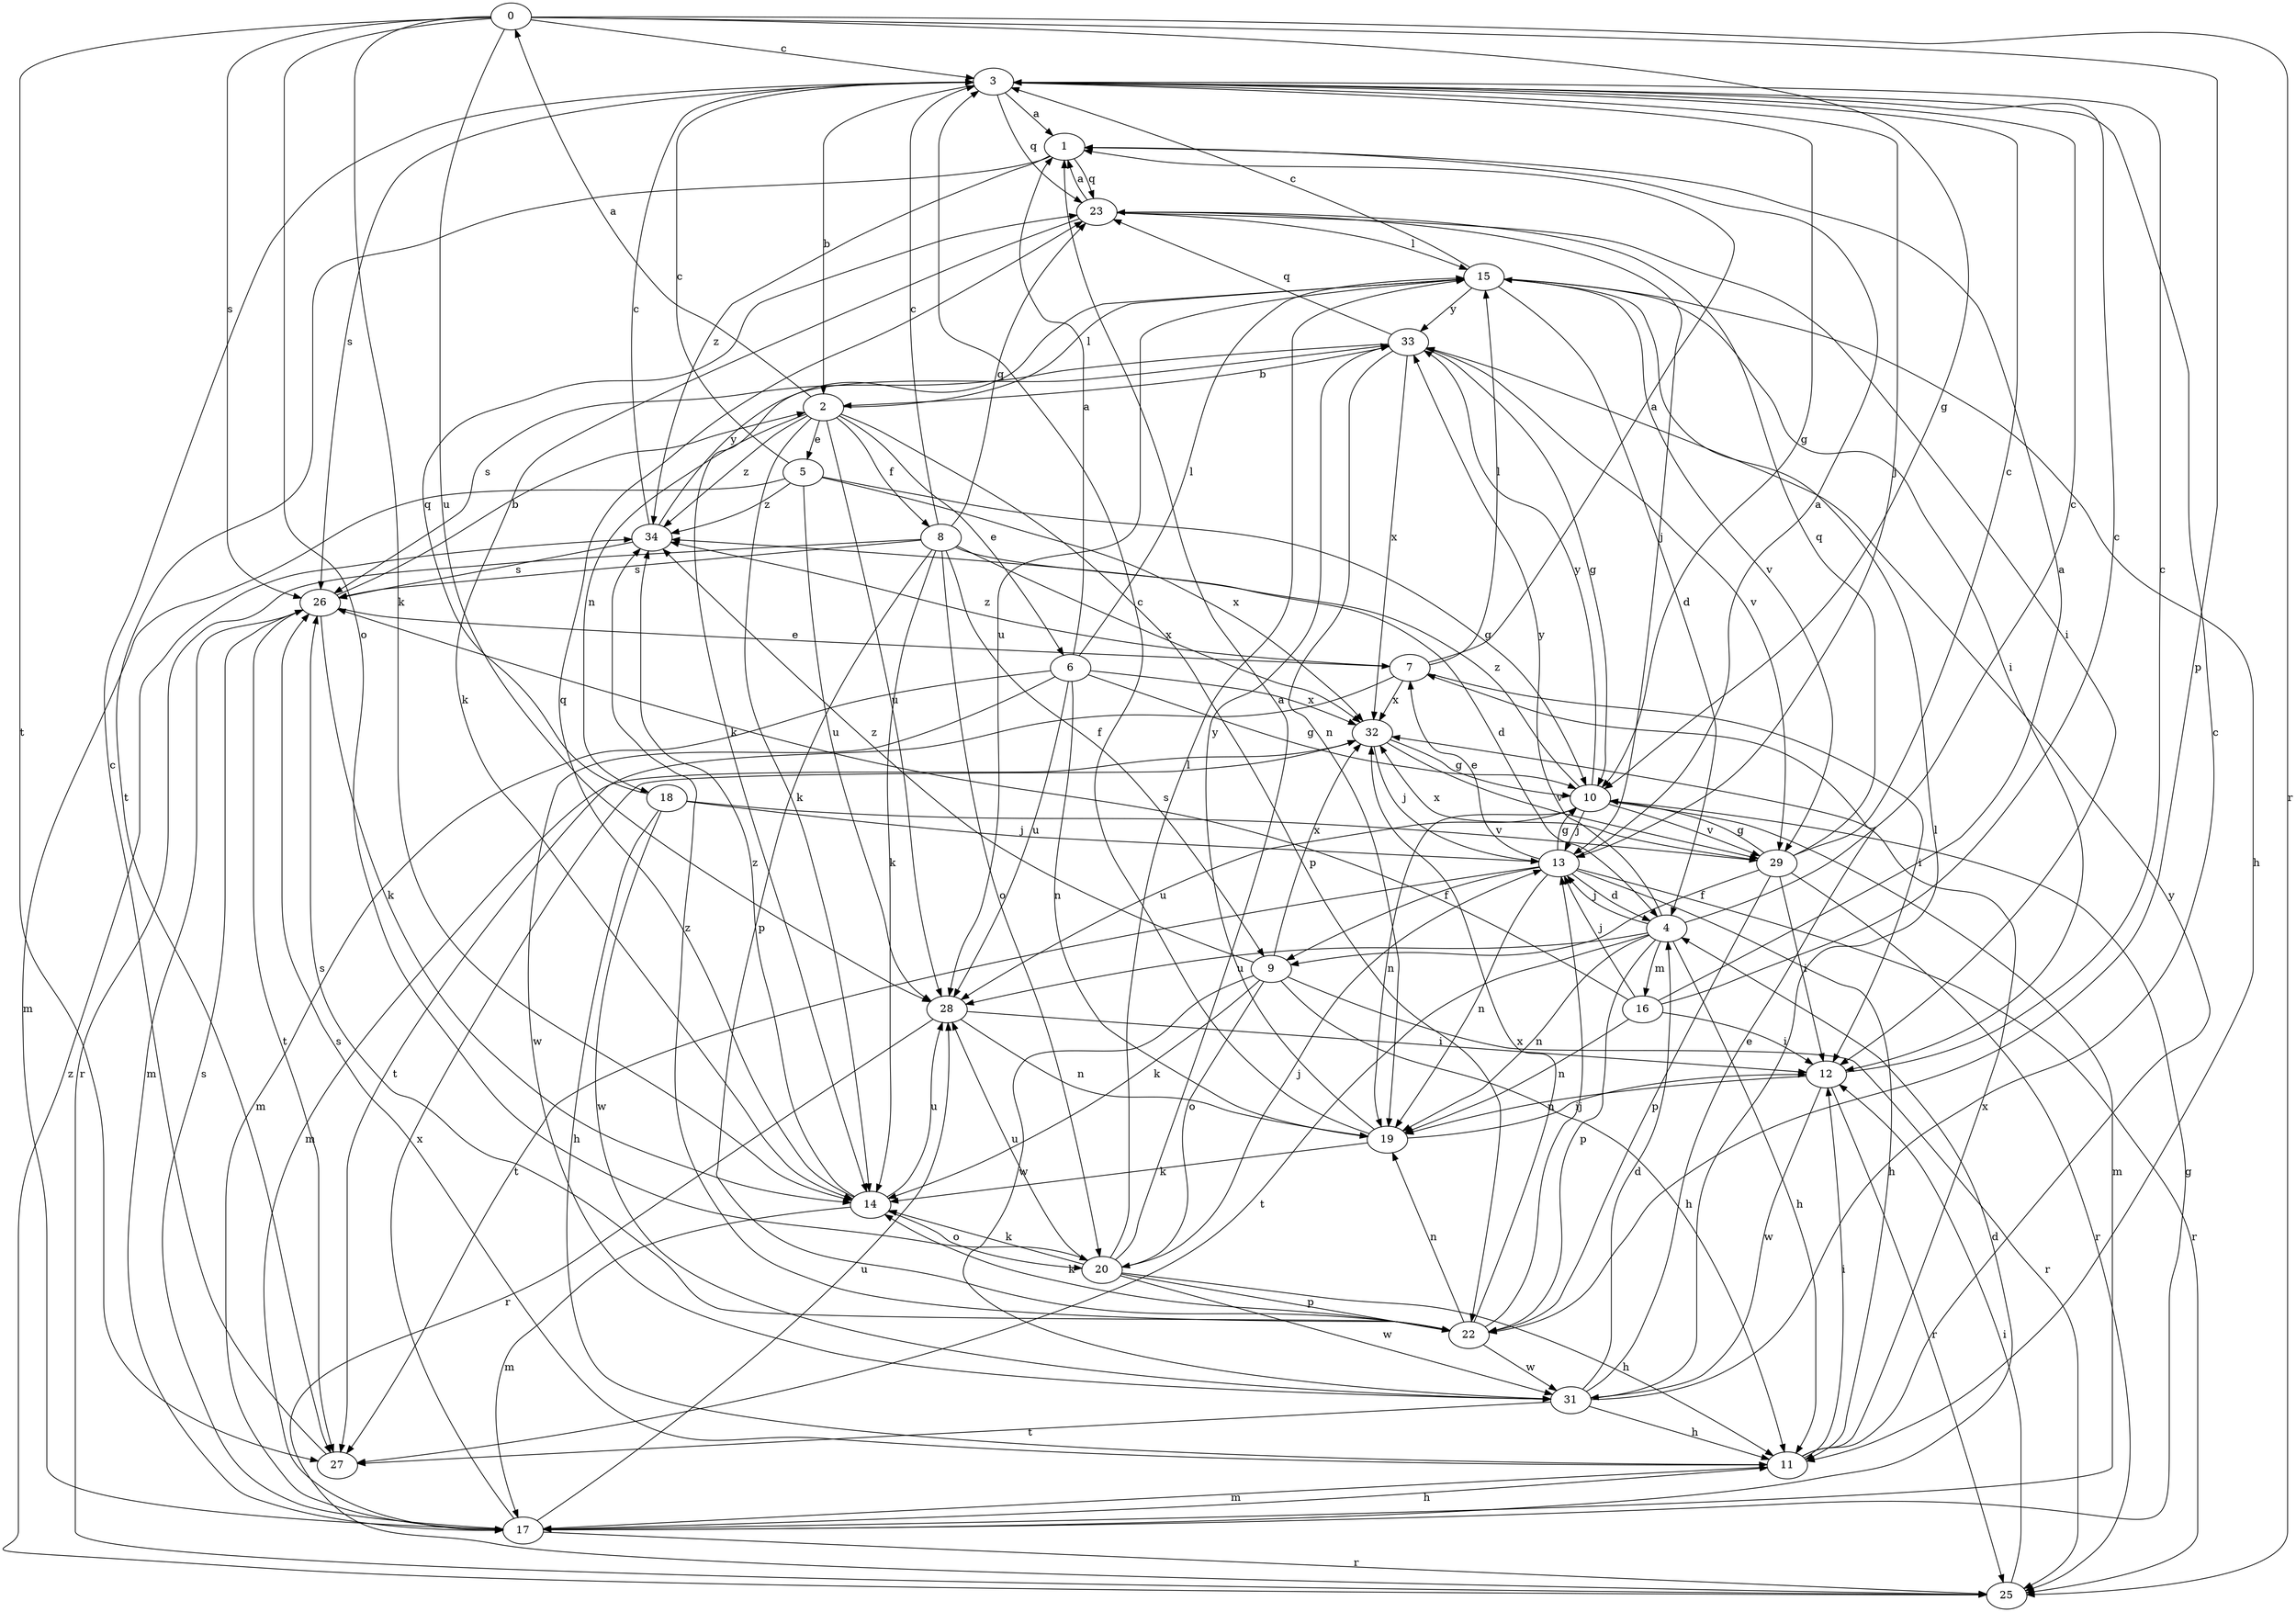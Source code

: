 strict digraph  {
0;
1;
2;
3;
4;
5;
6;
7;
8;
9;
10;
11;
12;
13;
14;
15;
16;
17;
18;
19;
20;
22;
23;
25;
26;
27;
28;
29;
31;
32;
33;
34;
0 -> 3  [label=c];
0 -> 10  [label=g];
0 -> 14  [label=k];
0 -> 20  [label=o];
0 -> 22  [label=p];
0 -> 25  [label=r];
0 -> 26  [label=s];
0 -> 27  [label=t];
0 -> 28  [label=u];
1 -> 23  [label=q];
1 -> 27  [label=t];
1 -> 34  [label=z];
2 -> 0  [label=a];
2 -> 5  [label=e];
2 -> 6  [label=e];
2 -> 8  [label=f];
2 -> 14  [label=k];
2 -> 15  [label=l];
2 -> 18  [label=n];
2 -> 22  [label=p];
2 -> 28  [label=u];
2 -> 34  [label=z];
3 -> 1  [label=a];
3 -> 2  [label=b];
3 -> 10  [label=g];
3 -> 13  [label=j];
3 -> 23  [label=q];
3 -> 26  [label=s];
4 -> 3  [label=c];
4 -> 11  [label=h];
4 -> 13  [label=j];
4 -> 16  [label=m];
4 -> 19  [label=n];
4 -> 22  [label=p];
4 -> 27  [label=t];
4 -> 28  [label=u];
4 -> 33  [label=y];
5 -> 3  [label=c];
5 -> 10  [label=g];
5 -> 17  [label=m];
5 -> 28  [label=u];
5 -> 32  [label=x];
5 -> 34  [label=z];
6 -> 1  [label=a];
6 -> 10  [label=g];
6 -> 15  [label=l];
6 -> 17  [label=m];
6 -> 19  [label=n];
6 -> 28  [label=u];
6 -> 31  [label=w];
6 -> 32  [label=x];
7 -> 1  [label=a];
7 -> 12  [label=i];
7 -> 15  [label=l];
7 -> 27  [label=t];
7 -> 32  [label=x];
7 -> 34  [label=z];
8 -> 3  [label=c];
8 -> 4  [label=d];
8 -> 9  [label=f];
8 -> 14  [label=k];
8 -> 20  [label=o];
8 -> 22  [label=p];
8 -> 23  [label=q];
8 -> 25  [label=r];
8 -> 26  [label=s];
8 -> 32  [label=x];
9 -> 11  [label=h];
9 -> 14  [label=k];
9 -> 20  [label=o];
9 -> 25  [label=r];
9 -> 31  [label=w];
9 -> 32  [label=x];
9 -> 34  [label=z];
10 -> 13  [label=j];
10 -> 17  [label=m];
10 -> 19  [label=n];
10 -> 28  [label=u];
10 -> 29  [label=v];
10 -> 33  [label=y];
10 -> 34  [label=z];
11 -> 12  [label=i];
11 -> 17  [label=m];
11 -> 26  [label=s];
11 -> 32  [label=x];
11 -> 33  [label=y];
12 -> 3  [label=c];
12 -> 19  [label=n];
12 -> 25  [label=r];
12 -> 31  [label=w];
13 -> 1  [label=a];
13 -> 4  [label=d];
13 -> 7  [label=e];
13 -> 9  [label=f];
13 -> 10  [label=g];
13 -> 11  [label=h];
13 -> 19  [label=n];
13 -> 25  [label=r];
13 -> 27  [label=t];
14 -> 17  [label=m];
14 -> 20  [label=o];
14 -> 23  [label=q];
14 -> 28  [label=u];
14 -> 34  [label=z];
15 -> 3  [label=c];
15 -> 4  [label=d];
15 -> 11  [label=h];
15 -> 12  [label=i];
15 -> 14  [label=k];
15 -> 28  [label=u];
15 -> 29  [label=v];
15 -> 33  [label=y];
16 -> 1  [label=a];
16 -> 3  [label=c];
16 -> 12  [label=i];
16 -> 13  [label=j];
16 -> 19  [label=n];
16 -> 26  [label=s];
17 -> 4  [label=d];
17 -> 10  [label=g];
17 -> 11  [label=h];
17 -> 25  [label=r];
17 -> 26  [label=s];
17 -> 28  [label=u];
17 -> 32  [label=x];
18 -> 11  [label=h];
18 -> 13  [label=j];
18 -> 23  [label=q];
18 -> 29  [label=v];
18 -> 31  [label=w];
19 -> 3  [label=c];
19 -> 12  [label=i];
19 -> 14  [label=k];
19 -> 33  [label=y];
20 -> 1  [label=a];
20 -> 11  [label=h];
20 -> 13  [label=j];
20 -> 14  [label=k];
20 -> 15  [label=l];
20 -> 22  [label=p];
20 -> 28  [label=u];
20 -> 31  [label=w];
22 -> 13  [label=j];
22 -> 14  [label=k];
22 -> 19  [label=n];
22 -> 26  [label=s];
22 -> 31  [label=w];
22 -> 32  [label=x];
22 -> 34  [label=z];
23 -> 1  [label=a];
23 -> 12  [label=i];
23 -> 13  [label=j];
23 -> 14  [label=k];
23 -> 15  [label=l];
25 -> 12  [label=i];
25 -> 34  [label=z];
26 -> 2  [label=b];
26 -> 7  [label=e];
26 -> 14  [label=k];
26 -> 17  [label=m];
26 -> 27  [label=t];
27 -> 3  [label=c];
28 -> 12  [label=i];
28 -> 19  [label=n];
28 -> 25  [label=r];
29 -> 3  [label=c];
29 -> 9  [label=f];
29 -> 10  [label=g];
29 -> 12  [label=i];
29 -> 22  [label=p];
29 -> 23  [label=q];
29 -> 25  [label=r];
29 -> 32  [label=x];
31 -> 3  [label=c];
31 -> 4  [label=d];
31 -> 7  [label=e];
31 -> 11  [label=h];
31 -> 15  [label=l];
31 -> 27  [label=t];
32 -> 10  [label=g];
32 -> 13  [label=j];
32 -> 17  [label=m];
32 -> 29  [label=v];
33 -> 2  [label=b];
33 -> 10  [label=g];
33 -> 19  [label=n];
33 -> 23  [label=q];
33 -> 26  [label=s];
33 -> 29  [label=v];
33 -> 32  [label=x];
34 -> 3  [label=c];
34 -> 26  [label=s];
34 -> 33  [label=y];
}
